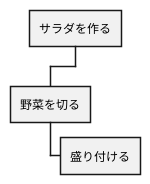 @startwbs サラダを作る
* サラダを作る
** 野菜を切る
*** 盛り付ける
@endwbs

@startwbs スープを作る
* 野菜スープを作る
** お湯を沸かす
*** 野菜を切る
**** 野菜を鍋に入れてゆでる
***** コンソメや塩を鍋に入れる
@endwbs
